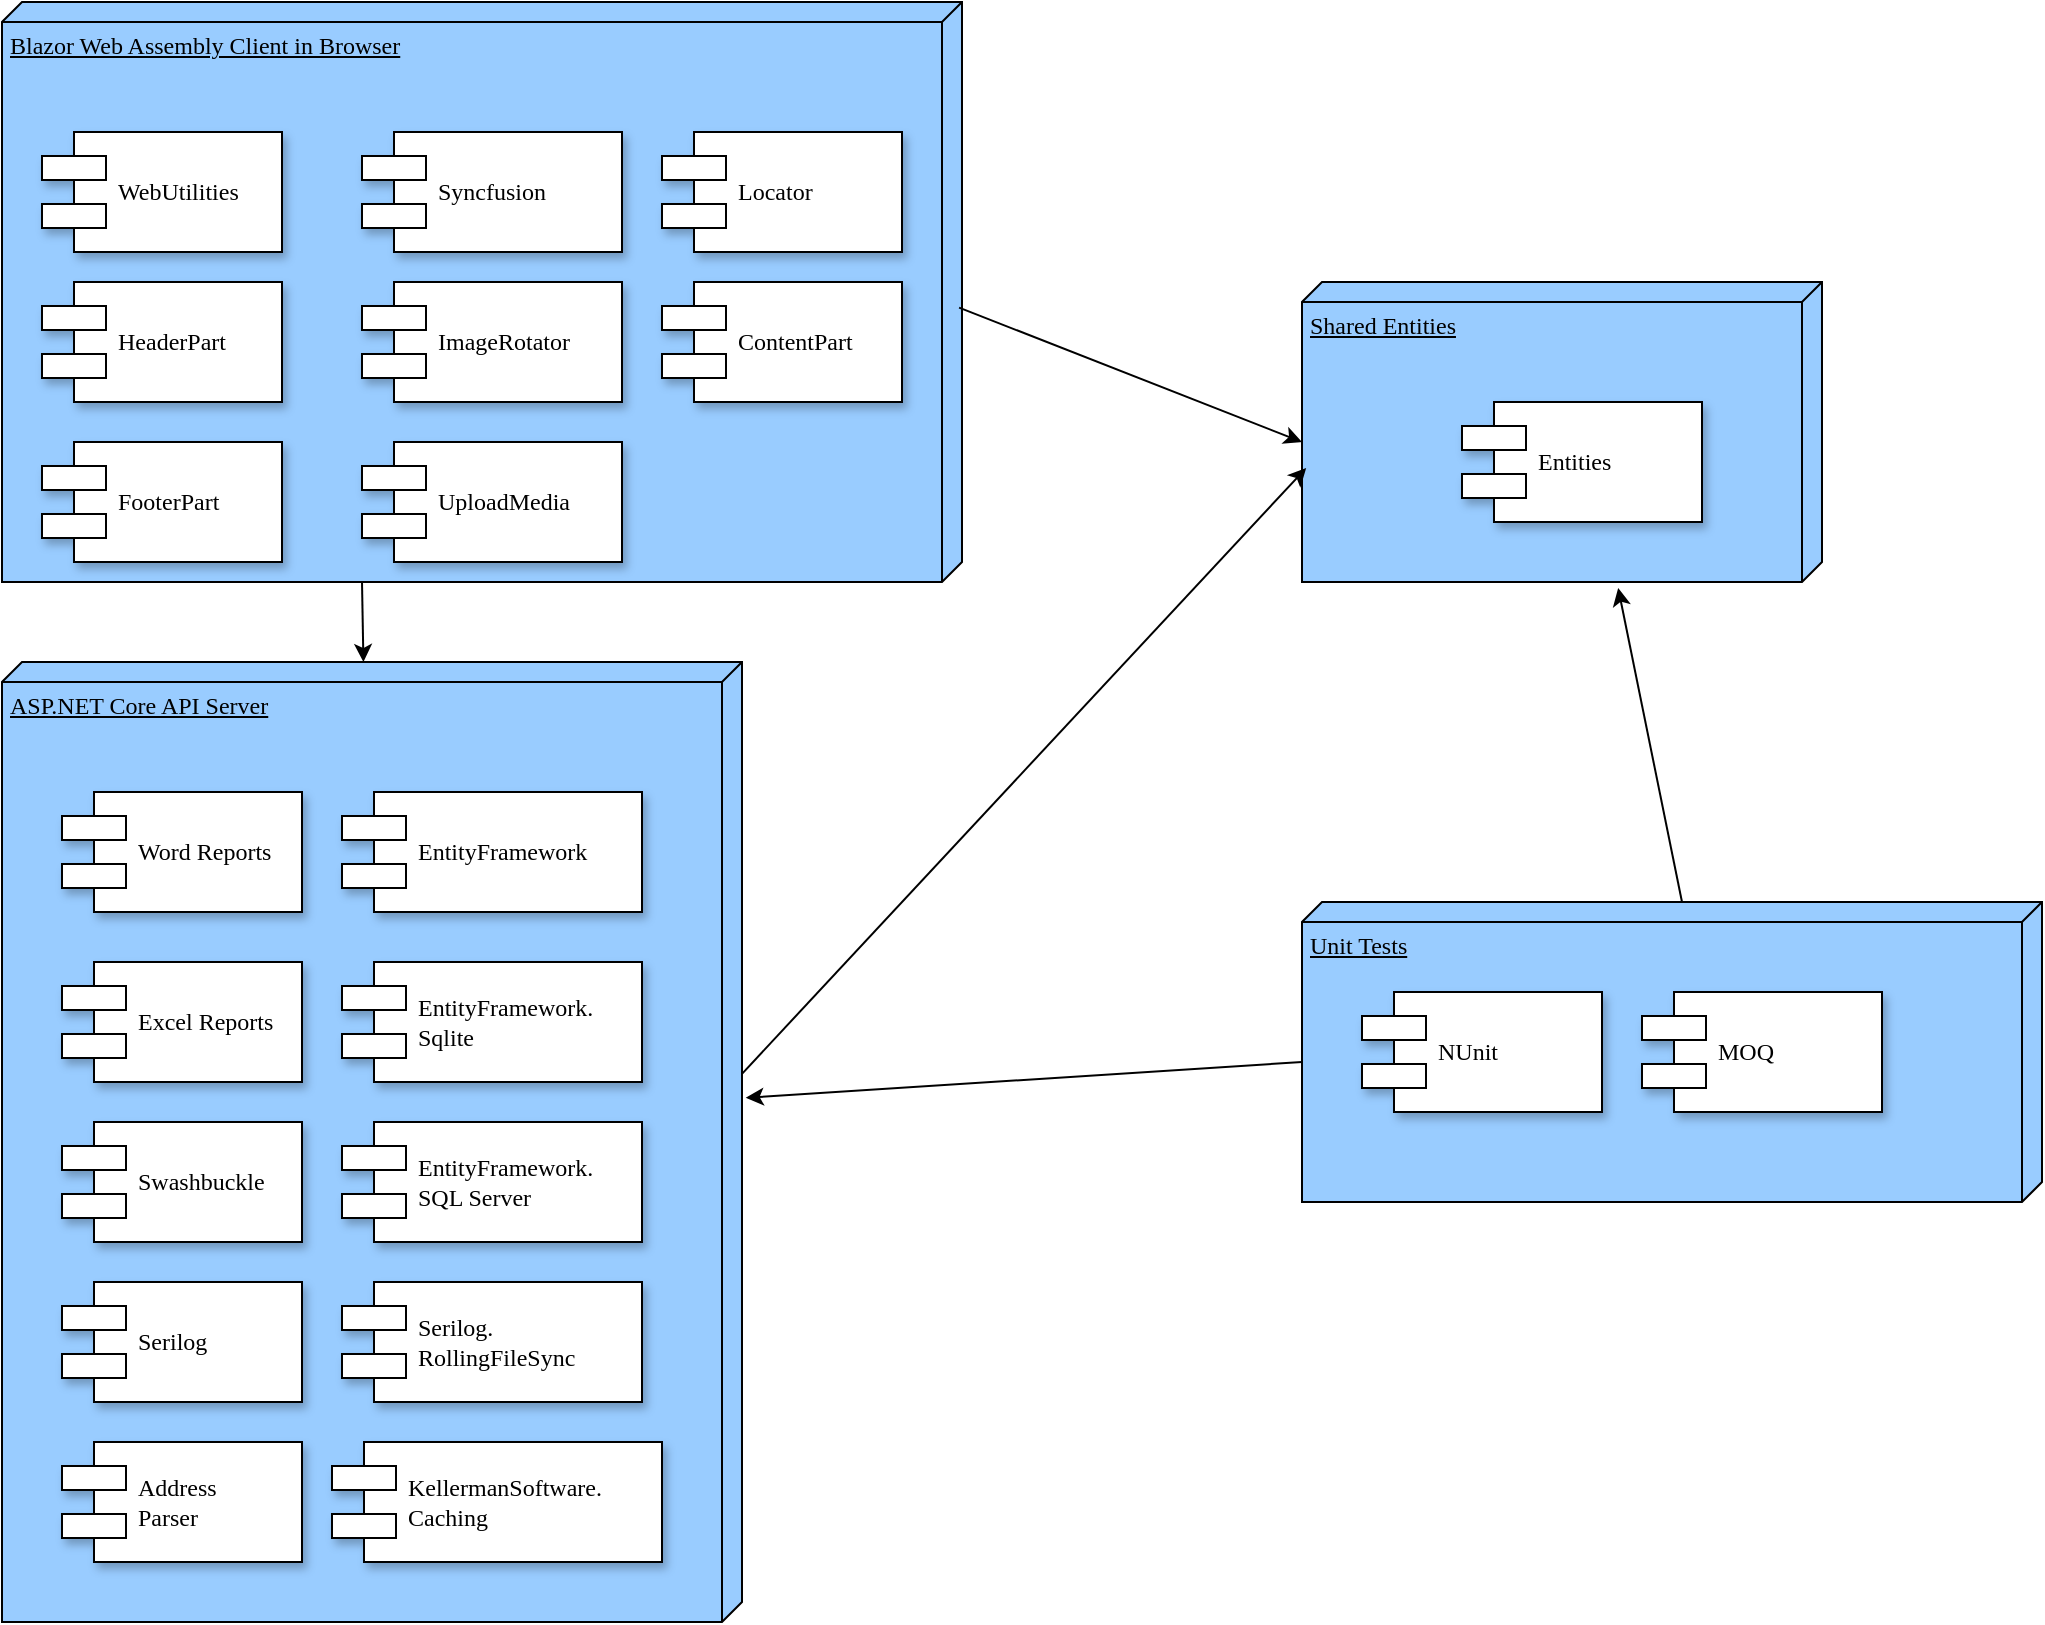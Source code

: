 <mxfile version="20.7.4" type="device"><diagram name="Page-1" id="5f0bae14-7c28-e335-631c-24af17079c00"><mxGraphModel dx="1658" dy="820" grid="1" gridSize="10" guides="1" tooltips="1" connect="1" arrows="1" fold="1" page="1" pageScale="1" pageWidth="1100" pageHeight="850" background="none" math="0" shadow="0"><root><mxCell id="0"/><mxCell id="1" parent="0"/><mxCell id="39150e848f15840c-1" value="Blazor Web Assembly Client in Browser" style="verticalAlign=top;align=left;spacingTop=8;spacingLeft=2;spacingRight=12;shape=cube;size=10;direction=south;fontStyle=4;html=1;rounded=0;shadow=0;comic=0;labelBackgroundColor=none;strokeWidth=1;fontFamily=Verdana;fontSize=12;fillColor=#99CCFF;" parent="1" vertex="1"><mxGeometry x="60" y="30" width="480" height="290" as="geometry"/></mxCell><mxCell id="39150e848f15840c-2" value="ASP.NET Core API Server" style="verticalAlign=top;align=left;spacingTop=8;spacingLeft=2;spacingRight=12;shape=cube;size=10;direction=south;fontStyle=4;html=1;rounded=0;shadow=0;comic=0;labelBackgroundColor=none;strokeWidth=1;fontFamily=Verdana;fontSize=12;fillColor=#99CCFF;" parent="1" vertex="1"><mxGeometry x="60" y="360" width="370" height="480" as="geometry"/></mxCell><mxCell id="39150e848f15840c-3" value="Shared Entities" style="verticalAlign=top;align=left;spacingTop=8;spacingLeft=2;spacingRight=12;shape=cube;size=10;direction=south;fontStyle=4;html=1;rounded=0;shadow=0;comic=0;labelBackgroundColor=none;strokeWidth=1;fontFamily=Verdana;fontSize=12;fillColor=#99CCFF;" parent="1" vertex="1"><mxGeometry x="710" y="170" width="260" height="150" as="geometry"/></mxCell><mxCell id="39150e848f15840c-5" value="Syncfusion" style="shape=component;align=left;spacingLeft=36;rounded=0;shadow=1;comic=0;labelBackgroundColor=none;strokeWidth=1;fontFamily=Verdana;fontSize=12;html=1;" parent="1" vertex="1"><mxGeometry x="240" y="95" width="130" height="60" as="geometry"/></mxCell><mxCell id="39150e848f15840c-7" value="Word Reports" style="shape=component;align=left;spacingLeft=36;rounded=0;shadow=1;comic=0;labelBackgroundColor=none;strokeWidth=1;fontFamily=Verdana;fontSize=12;html=1;" parent="1" vertex="1"><mxGeometry x="90" y="425" width="120" height="60" as="geometry"/></mxCell><mxCell id="39150e848f15840c-10" value="Entities" style="shape=component;align=left;spacingLeft=36;rounded=0;shadow=1;comic=0;labelBackgroundColor=none;strokeWidth=1;fontFamily=Verdana;fontSize=12;html=1;" parent="1" vertex="1"><mxGeometry x="790" y="230" width="120" height="60" as="geometry"/></mxCell><mxCell id="OOh4rg61yt-7VnNNi6C8-2" value="WebUtilities" style="shape=component;align=left;spacingLeft=36;rounded=0;shadow=1;comic=0;labelBackgroundColor=none;strokeWidth=1;fontFamily=Verdana;fontSize=12;html=1;" parent="1" vertex="1"><mxGeometry x="80" y="95" width="120" height="60" as="geometry"/></mxCell><mxCell id="OOh4rg61yt-7VnNNi6C8-3" value="Excel Reports" style="shape=component;align=left;spacingLeft=36;rounded=0;shadow=1;comic=0;labelBackgroundColor=none;strokeWidth=1;fontFamily=Verdana;fontSize=12;html=1;" parent="1" vertex="1"><mxGeometry x="90" y="510" width="120" height="60" as="geometry"/></mxCell><mxCell id="OOh4rg61yt-7VnNNi6C8-4" value="EntityFramework.&lt;br&gt;Sqlite" style="shape=component;align=left;spacingLeft=36;rounded=0;shadow=1;comic=0;labelBackgroundColor=none;strokeWidth=1;fontFamily=Verdana;fontSize=12;html=1;" parent="1" vertex="1"><mxGeometry x="230" y="510" width="150" height="60" as="geometry"/></mxCell><mxCell id="OOh4rg61yt-7VnNNi6C8-5" value="EntityFramework.&lt;br&gt;SQL Server" style="shape=component;align=left;spacingLeft=36;rounded=0;shadow=1;comic=0;labelBackgroundColor=none;strokeWidth=1;fontFamily=Verdana;fontSize=12;html=1;" parent="1" vertex="1"><mxGeometry x="230" y="590" width="150" height="60" as="geometry"/></mxCell><mxCell id="OOh4rg61yt-7VnNNi6C8-6" value="EntityFramework&lt;br&gt;" style="shape=component;align=left;spacingLeft=36;rounded=0;shadow=1;comic=0;labelBackgroundColor=none;strokeWidth=1;fontFamily=Verdana;fontSize=12;html=1;" parent="1" vertex="1"><mxGeometry x="230" y="425" width="150" height="60" as="geometry"/></mxCell><mxCell id="OOh4rg61yt-7VnNNi6C8-7" value="Serilog" style="shape=component;align=left;spacingLeft=36;rounded=0;shadow=1;comic=0;labelBackgroundColor=none;strokeWidth=1;fontFamily=Verdana;fontSize=12;html=1;" parent="1" vertex="1"><mxGeometry x="90" y="670" width="120" height="60" as="geometry"/></mxCell><mxCell id="OOh4rg61yt-7VnNNi6C8-8" value="Serilog.&lt;br&gt;RollingFileSync" style="shape=component;align=left;spacingLeft=36;rounded=0;shadow=1;comic=0;labelBackgroundColor=none;strokeWidth=1;fontFamily=Verdana;fontSize=12;html=1;" parent="1" vertex="1"><mxGeometry x="230" y="670" width="150" height="60" as="geometry"/></mxCell><mxCell id="OOh4rg61yt-7VnNNi6C8-9" value="Swashbuckle" style="shape=component;align=left;spacingLeft=36;rounded=0;shadow=1;comic=0;labelBackgroundColor=none;strokeWidth=1;fontFamily=Verdana;fontSize=12;html=1;" parent="1" vertex="1"><mxGeometry x="90" y="590" width="120" height="60" as="geometry"/></mxCell><mxCell id="OOh4rg61yt-7VnNNi6C8-10" value="KellermanSoftware.&lt;br&gt;Caching" style="shape=component;align=left;spacingLeft=36;rounded=0;shadow=1;comic=0;labelBackgroundColor=none;strokeWidth=1;fontFamily=Verdana;fontSize=12;html=1;" parent="1" vertex="1"><mxGeometry x="225" y="750" width="165" height="60" as="geometry"/></mxCell><mxCell id="OOh4rg61yt-7VnNNi6C8-13" value="" style="endArrow=classic;html=1;rounded=0;" parent="1" target="39150e848f15840c-2" edge="1"><mxGeometry width="50" height="50" relative="1" as="geometry"><mxPoint x="240" y="320" as="sourcePoint"/><mxPoint x="520" y="390" as="targetPoint"/></mxGeometry></mxCell><mxCell id="OOh4rg61yt-7VnNNi6C8-14" value="" style="endArrow=classic;html=1;rounded=0;exitX=0.527;exitY=0.003;exitDx=0;exitDy=0;exitPerimeter=0;entryX=0;entryY=0;entryDx=80;entryDy=260;entryPerimeter=0;" parent="1" source="39150e848f15840c-1" target="39150e848f15840c-3" edge="1"><mxGeometry width="50" height="50" relative="1" as="geometry"><mxPoint x="670" y="490" as="sourcePoint"/><mxPoint x="720" y="440" as="targetPoint"/></mxGeometry></mxCell><mxCell id="OOh4rg61yt-7VnNNi6C8-15" value="" style="endArrow=classic;html=1;rounded=0;exitX=0.429;exitY=0;exitDx=0;exitDy=0;exitPerimeter=0;entryX=0.62;entryY=0.992;entryDx=0;entryDy=0;entryPerimeter=0;" parent="1" source="39150e848f15840c-2" target="39150e848f15840c-3" edge="1"><mxGeometry width="50" height="50" relative="1" as="geometry"><mxPoint x="730" y="540" as="sourcePoint"/><mxPoint x="780" y="490" as="targetPoint"/></mxGeometry></mxCell><mxCell id="OOh4rg61yt-7VnNNi6C8-16" value="Unit Tests" style="verticalAlign=top;align=left;spacingTop=8;spacingLeft=2;spacingRight=12;shape=cube;size=10;direction=south;fontStyle=4;html=1;rounded=0;shadow=0;comic=0;labelBackgroundColor=none;strokeWidth=1;fontFamily=Verdana;fontSize=12;fillColor=#99CCFF;" parent="1" vertex="1"><mxGeometry x="710" y="480" width="370" height="150" as="geometry"/></mxCell><mxCell id="OOh4rg61yt-7VnNNi6C8-17" value="NUnit" style="shape=component;align=left;spacingLeft=36;rounded=0;shadow=1;comic=0;labelBackgroundColor=none;strokeWidth=1;fontFamily=Verdana;fontSize=12;html=1;" parent="1" vertex="1"><mxGeometry x="740" y="525" width="120" height="60" as="geometry"/></mxCell><mxCell id="OOh4rg61yt-7VnNNi6C8-18" value="MOQ" style="shape=component;align=left;spacingLeft=36;rounded=0;shadow=1;comic=0;labelBackgroundColor=none;strokeWidth=1;fontFamily=Verdana;fontSize=12;html=1;" parent="1" vertex="1"><mxGeometry x="880" y="525" width="120" height="60" as="geometry"/></mxCell><mxCell id="OOh4rg61yt-7VnNNi6C8-19" value="" style="endArrow=classic;html=1;rounded=0;exitX=0;exitY=0;exitDx=0;exitDy=180;exitPerimeter=0;entryX=1.02;entryY=0.392;entryDx=0;entryDy=0;entryPerimeter=0;" parent="1" source="OOh4rg61yt-7VnNNi6C8-16" target="39150e848f15840c-3" edge="1"><mxGeometry width="50" height="50" relative="1" as="geometry"><mxPoint x="630" y="720" as="sourcePoint"/><mxPoint x="680" y="670" as="targetPoint"/></mxGeometry></mxCell><mxCell id="OOh4rg61yt-7VnNNi6C8-20" value="" style="endArrow=classic;html=1;rounded=0;entryX=0.454;entryY=-0.005;entryDx=0;entryDy=0;entryPerimeter=0;exitX=0;exitY=0;exitDx=80;exitDy=370;exitPerimeter=0;" parent="1" source="OOh4rg61yt-7VnNNi6C8-16" target="39150e848f15840c-2" edge="1"><mxGeometry width="50" height="50" relative="1" as="geometry"><mxPoint x="580" y="560" as="sourcePoint"/><mxPoint x="670" y="700" as="targetPoint"/></mxGeometry></mxCell><mxCell id="sWge7gFmuycMHtnNiFUA-1" value="HeaderPart" style="shape=component;align=left;spacingLeft=36;rounded=0;shadow=1;comic=0;labelBackgroundColor=none;strokeWidth=1;fontFamily=Verdana;fontSize=12;html=1;" vertex="1" parent="1"><mxGeometry x="80" y="170" width="120" height="60" as="geometry"/></mxCell><mxCell id="sWge7gFmuycMHtnNiFUA-2" value="FooterPart" style="shape=component;align=left;spacingLeft=36;rounded=0;shadow=1;comic=0;labelBackgroundColor=none;strokeWidth=1;fontFamily=Verdana;fontSize=12;html=1;" vertex="1" parent="1"><mxGeometry x="80" y="250" width="120" height="60" as="geometry"/></mxCell><mxCell id="sWge7gFmuycMHtnNiFUA-3" value="ImageRotator" style="shape=component;align=left;spacingLeft=36;rounded=0;shadow=1;comic=0;labelBackgroundColor=none;strokeWidth=1;fontFamily=Verdana;fontSize=12;html=1;" vertex="1" parent="1"><mxGeometry x="240" y="170" width="130" height="60" as="geometry"/></mxCell><mxCell id="sWge7gFmuycMHtnNiFUA-4" value="UploadMedia" style="shape=component;align=left;spacingLeft=36;rounded=0;shadow=1;comic=0;labelBackgroundColor=none;strokeWidth=1;fontFamily=Verdana;fontSize=12;html=1;" vertex="1" parent="1"><mxGeometry x="240" y="250" width="130" height="60" as="geometry"/></mxCell><mxCell id="sWge7gFmuycMHtnNiFUA-5" value="Locator" style="shape=component;align=left;spacingLeft=36;rounded=0;shadow=1;comic=0;labelBackgroundColor=none;strokeWidth=1;fontFamily=Verdana;fontSize=12;html=1;" vertex="1" parent="1"><mxGeometry x="390" y="95" width="120" height="60" as="geometry"/></mxCell><mxCell id="sWge7gFmuycMHtnNiFUA-6" value="Address&lt;br&gt;Parser" style="shape=component;align=left;spacingLeft=36;rounded=0;shadow=1;comic=0;labelBackgroundColor=none;strokeWidth=1;fontFamily=Verdana;fontSize=12;html=1;" vertex="1" parent="1"><mxGeometry x="90" y="750" width="120" height="60" as="geometry"/></mxCell><mxCell id="sWge7gFmuycMHtnNiFUA-7" value="ContentPart" style="shape=component;align=left;spacingLeft=36;rounded=0;shadow=1;comic=0;labelBackgroundColor=none;strokeWidth=1;fontFamily=Verdana;fontSize=12;html=1;" vertex="1" parent="1"><mxGeometry x="390" y="170" width="120" height="60" as="geometry"/></mxCell></root></mxGraphModel></diagram></mxfile>